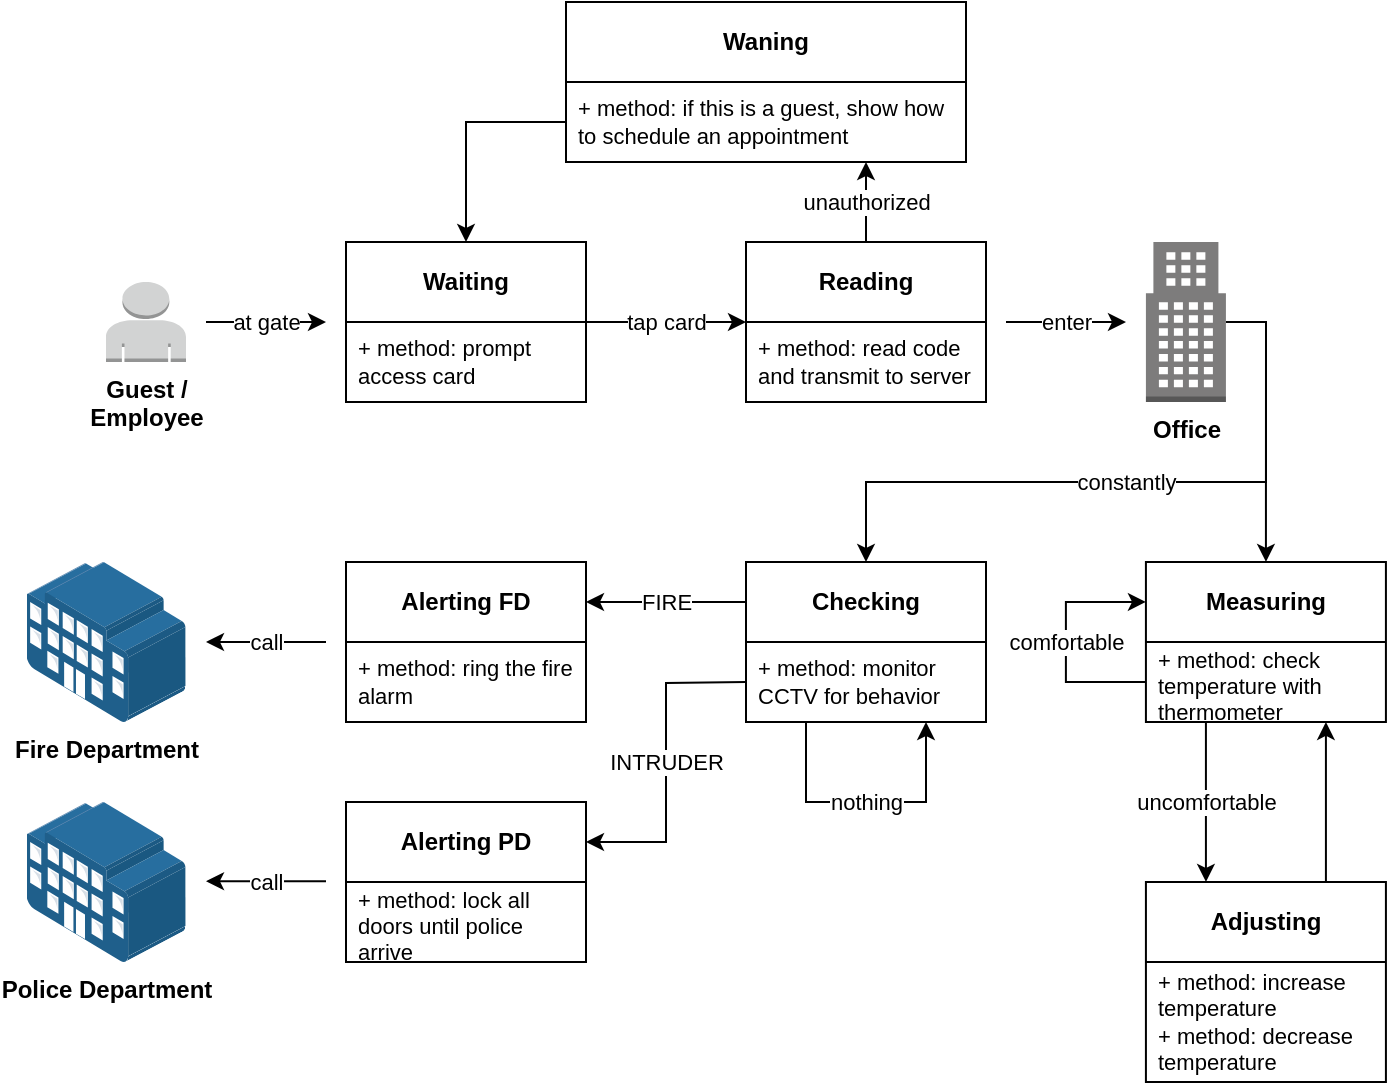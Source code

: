 <mxfile version="21.3.7" type="device">
  <diagram name="Page-1" id="PegbCAvxtDKy3LS30kGw">
    <mxGraphModel dx="1434" dy="782" grid="1" gridSize="10" guides="1" tooltips="1" connect="1" arrows="1" fold="1" page="1" pageScale="1" pageWidth="760" pageHeight="620" math="0" shadow="0">
      <root>
        <mxCell id="0" />
        <mxCell id="1" parent="0" />
        <mxCell id="KzQ01qzbSrYlzVVoxQ3t-6" value="Fire Department" style="image;points=[];aspect=fixed;html=1;align=center;shadow=0;dashed=0;image=img/lib/allied_telesis/buildings/Large_Building.svg;fontStyle=1" parent="1" vertex="1">
          <mxGeometry x="40" y="320" width="80" height="80" as="geometry" />
        </mxCell>
        <mxCell id="abPw-zeLcFvFOWgVPoXH-1" value="tap card" style="edgeStyle=orthogonalEdgeStyle;rounded=0;orthogonalLoop=1;jettySize=auto;html=1;exitX=1;exitY=0.5;exitDx=0;exitDy=0;entryX=0;entryY=0.5;entryDx=0;entryDy=0;" parent="1" source="KzQ01qzbSrYlzVVoxQ3t-15" target="KzQ01qzbSrYlzVVoxQ3t-26" edge="1">
          <mxGeometry relative="1" as="geometry" />
        </mxCell>
        <mxCell id="KzQ01qzbSrYlzVVoxQ3t-15" value="Waiting" style="swimlane;fontStyle=1;childLayout=stackLayout;horizontal=1;startSize=40;fillColor=none;horizontalStack=0;resizeParent=1;resizeParentMax=0;resizeLast=0;collapsible=0;marginBottom=0;whiteSpace=wrap;html=1;" parent="1" vertex="1">
          <mxGeometry x="200" y="160" width="120" height="80" as="geometry">
            <mxRectangle x="70" y="280" width="100" height="30" as="alternateBounds" />
          </mxGeometry>
        </mxCell>
        <mxCell id="KzQ01qzbSrYlzVVoxQ3t-118" value="+ method: prompt access card" style="text;strokeColor=none;fillColor=none;align=left;verticalAlign=middle;spacingLeft=4;spacingRight=4;overflow=hidden;rotatable=0;points=[[0,0.5],[1,0.5]];portConstraint=eastwest;whiteSpace=wrap;html=1;fontSize=11;" parent="KzQ01qzbSrYlzVVoxQ3t-15" vertex="1">
          <mxGeometry y="40" width="120" height="40" as="geometry" />
        </mxCell>
        <mxCell id="KzQ01qzbSrYlzVVoxQ3t-19" value="Guest /&lt;br&gt;Employee" style="outlineConnect=0;dashed=0;verticalLabelPosition=bottom;verticalAlign=top;align=center;html=1;shape=mxgraph.aws3.user;fillColor=#D2D3D3;gradientColor=none;fontStyle=1" parent="1" vertex="1">
          <mxGeometry x="80" y="180" width="40" height="40" as="geometry" />
        </mxCell>
        <mxCell id="abPw-zeLcFvFOWgVPoXH-12" value="unauthorized" style="rounded=0;orthogonalLoop=1;jettySize=auto;html=1;exitX=0.5;exitY=0;exitDx=0;exitDy=0;entryX=0.75;entryY=1;entryDx=0;entryDy=0;" parent="1" source="KzQ01qzbSrYlzVVoxQ3t-26" target="KzQ01qzbSrYlzVVoxQ3t-51" edge="1">
          <mxGeometry relative="1" as="geometry" />
        </mxCell>
        <mxCell id="KzQ01qzbSrYlzVVoxQ3t-26" value="Reading" style="swimlane;fontStyle=1;childLayout=stackLayout;horizontal=1;startSize=40;fillColor=none;horizontalStack=0;resizeParent=1;resizeParentMax=0;resizeLast=0;collapsible=0;marginBottom=0;whiteSpace=wrap;html=1;" parent="1" vertex="1">
          <mxGeometry x="400" y="160" width="120" height="80" as="geometry">
            <mxRectangle x="70" y="280" width="100" height="30" as="alternateBounds" />
          </mxGeometry>
        </mxCell>
        <mxCell id="KzQ01qzbSrYlzVVoxQ3t-134" value="+ method: read code and transmit to server" style="text;strokeColor=none;fillColor=none;align=left;verticalAlign=middle;spacingLeft=4;spacingRight=4;overflow=hidden;rotatable=0;points=[[0,0.5],[1,0.5]];portConstraint=eastwest;whiteSpace=wrap;html=1;fontSize=11;" parent="KzQ01qzbSrYlzVVoxQ3t-26" vertex="1">
          <mxGeometry y="40" width="120" height="40" as="geometry" />
        </mxCell>
        <mxCell id="abPw-zeLcFvFOWgVPoXH-34" style="edgeStyle=orthogonalEdgeStyle;rounded=0;orthogonalLoop=1;jettySize=auto;html=1;exitX=1;exitY=0.5;exitDx=0;exitDy=0;exitPerimeter=0;entryX=0.5;entryY=0;entryDx=0;entryDy=0;" parent="1" source="KzQ01qzbSrYlzVVoxQ3t-45" target="KzQ01qzbSrYlzVVoxQ3t-105" edge="1">
          <mxGeometry relative="1" as="geometry" />
        </mxCell>
        <mxCell id="abPw-zeLcFvFOWgVPoXH-35" value="constantly" style="edgeStyle=orthogonalEdgeStyle;rounded=0;orthogonalLoop=1;jettySize=auto;html=1;exitX=1;exitY=0.5;exitDx=0;exitDy=0;exitPerimeter=0;entryX=0.5;entryY=0;entryDx=0;entryDy=0;" parent="1" source="KzQ01qzbSrYlzVVoxQ3t-45" target="KzQ01qzbSrYlzVVoxQ3t-98" edge="1">
          <mxGeometry relative="1" as="geometry">
            <Array as="points">
              <mxPoint x="660" y="200" />
              <mxPoint x="660" y="280" />
              <mxPoint x="460" y="280" />
            </Array>
          </mxGeometry>
        </mxCell>
        <mxCell id="KzQ01qzbSrYlzVVoxQ3t-45" value="Office" style="outlineConnect=0;dashed=0;verticalLabelPosition=bottom;verticalAlign=top;align=center;html=1;shape=mxgraph.aws3.office_building;fillColor=#7D7C7C;gradientColor=none;fontStyle=1" parent="1" vertex="1">
          <mxGeometry x="599.96" y="160" width="40" height="80" as="geometry" />
        </mxCell>
        <mxCell id="KzQ01qzbSrYlzVVoxQ3t-49" value="at gate" style="endArrow=classic;html=1;rounded=0;" parent="1" edge="1">
          <mxGeometry width="50" height="50" relative="1" as="geometry">
            <mxPoint x="130" y="200" as="sourcePoint" />
            <mxPoint x="190" y="200" as="targetPoint" />
          </mxGeometry>
        </mxCell>
        <mxCell id="KzQ01qzbSrYlzVVoxQ3t-50" value="enter" style="endArrow=classic;html=1;rounded=0;" parent="1" edge="1">
          <mxGeometry width="50" height="50" relative="1" as="geometry">
            <mxPoint x="530" y="200" as="sourcePoint" />
            <mxPoint x="590" y="200" as="targetPoint" />
          </mxGeometry>
        </mxCell>
        <mxCell id="KzQ01qzbSrYlzVVoxQ3t-51" value="Waning" style="swimlane;fontStyle=1;childLayout=stackLayout;horizontal=1;startSize=40;fillColor=none;horizontalStack=0;resizeParent=1;resizeParentMax=0;resizeLast=0;collapsible=0;marginBottom=0;whiteSpace=wrap;html=1;" parent="1" vertex="1">
          <mxGeometry x="310" y="40" width="200" height="80" as="geometry">
            <mxRectangle x="70" y="280" width="100" height="30" as="alternateBounds" />
          </mxGeometry>
        </mxCell>
        <mxCell id="abPw-zeLcFvFOWgVPoXH-13" value="+ method: if this is a guest, show how to schedule an appointment" style="text;strokeColor=none;fillColor=none;align=left;verticalAlign=middle;spacingLeft=4;spacingRight=4;overflow=hidden;rotatable=0;points=[[0,0.5],[1,0.5]];portConstraint=eastwest;whiteSpace=wrap;html=1;fontSize=11;" parent="KzQ01qzbSrYlzVVoxQ3t-51" vertex="1">
          <mxGeometry y="40" width="200" height="40" as="geometry" />
        </mxCell>
        <mxCell id="KzQ01qzbSrYlzVVoxQ3t-63" value="Alerting FD" style="swimlane;fontStyle=1;childLayout=stackLayout;horizontal=1;startSize=40;fillColor=none;horizontalStack=0;resizeParent=1;resizeParentMax=0;resizeLast=0;collapsible=0;marginBottom=0;whiteSpace=wrap;html=1;" parent="1" vertex="1">
          <mxGeometry x="200" y="320" width="120" height="80" as="geometry">
            <mxRectangle x="70" y="280" width="100" height="30" as="alternateBounds" />
          </mxGeometry>
        </mxCell>
        <mxCell id="KzQ01qzbSrYlzVVoxQ3t-65" value="call" style="endArrow=classic;html=1;rounded=0;" parent="1" edge="1">
          <mxGeometry width="50" height="50" relative="1" as="geometry">
            <mxPoint x="190" y="360" as="sourcePoint" />
            <mxPoint x="130" y="360" as="targetPoint" />
          </mxGeometry>
        </mxCell>
        <mxCell id="KzQ01qzbSrYlzVVoxQ3t-93" value="Police Department" style="image;points=[];aspect=fixed;html=1;align=center;shadow=0;dashed=0;image=img/lib/allied_telesis/buildings/Large_Building.svg;fontStyle=1" parent="1" vertex="1">
          <mxGeometry x="40" y="440" width="80" height="80" as="geometry" />
        </mxCell>
        <mxCell id="KzQ01qzbSrYlzVVoxQ3t-94" value="Alerting PD" style="swimlane;fontStyle=1;childLayout=stackLayout;horizontal=1;startSize=40;fillColor=none;horizontalStack=0;resizeParent=1;resizeParentMax=0;resizeLast=0;collapsible=0;marginBottom=0;whiteSpace=wrap;html=1;" parent="1" vertex="1">
          <mxGeometry x="200" y="440" width="120" height="80" as="geometry">
            <mxRectangle x="70" y="280" width="100" height="30" as="alternateBounds" />
          </mxGeometry>
        </mxCell>
        <mxCell id="KzQ01qzbSrYlzVVoxQ3t-95" value="+ method: lock all doors until police arrive" style="text;strokeColor=none;fillColor=none;align=left;verticalAlign=middle;spacingLeft=4;spacingRight=4;overflow=hidden;rotatable=0;points=[[0,0.5],[1,0.5]];portConstraint=eastwest;whiteSpace=wrap;html=1;fontSize=11;" parent="KzQ01qzbSrYlzVVoxQ3t-94" vertex="1">
          <mxGeometry y="40" width="120" height="40" as="geometry" />
        </mxCell>
        <mxCell id="abPw-zeLcFvFOWgVPoXH-17" value="FIRE" style="edgeStyle=orthogonalEdgeStyle;rounded=0;orthogonalLoop=1;jettySize=auto;html=1;exitX=0;exitY=0.25;exitDx=0;exitDy=0;entryX=1;entryY=0.25;entryDx=0;entryDy=0;" parent="1" source="KzQ01qzbSrYlzVVoxQ3t-98" target="KzQ01qzbSrYlzVVoxQ3t-63" edge="1">
          <mxGeometry relative="1" as="geometry" />
        </mxCell>
        <mxCell id="KzQ01qzbSrYlzVVoxQ3t-98" value="Checking" style="swimlane;fontStyle=1;childLayout=stackLayout;horizontal=1;startSize=40;fillColor=none;horizontalStack=0;resizeParent=1;resizeParentMax=0;resizeLast=0;collapsible=0;marginBottom=0;whiteSpace=wrap;html=1;" parent="1" vertex="1">
          <mxGeometry x="400" y="320" width="120" height="80" as="geometry">
            <mxRectangle x="70" y="280" width="100" height="30" as="alternateBounds" />
          </mxGeometry>
        </mxCell>
        <mxCell id="abPw-zeLcFvFOWgVPoXH-29" value="+ method: monitor CCTV for behavior" style="text;strokeColor=none;fillColor=none;align=left;verticalAlign=middle;spacingLeft=4;spacingRight=4;overflow=hidden;rotatable=0;points=[[0,0.5],[1,0.5]];portConstraint=eastwest;whiteSpace=wrap;html=1;fontSize=11;" parent="KzQ01qzbSrYlzVVoxQ3t-98" vertex="1">
          <mxGeometry y="40" width="120" height="40" as="geometry" />
        </mxCell>
        <mxCell id="KzQ01qzbSrYlzVVoxQ3t-113" value="" style="edgeStyle=orthogonalEdgeStyle;rounded=0;orthogonalLoop=1;jettySize=auto;html=1;exitX=0.75;exitY=0;exitDx=0;exitDy=0;entryX=0.75;entryY=1;entryDx=0;entryDy=0;" parent="1" source="KzQ01qzbSrYlzVVoxQ3t-101" target="KzQ01qzbSrYlzVVoxQ3t-105" edge="1">
          <mxGeometry relative="1" as="geometry" />
        </mxCell>
        <mxCell id="KzQ01qzbSrYlzVVoxQ3t-101" value="Adjusting" style="swimlane;fontStyle=1;childLayout=stackLayout;horizontal=1;startSize=40;fillColor=none;horizontalStack=0;resizeParent=1;resizeParentMax=0;resizeLast=0;collapsible=0;marginBottom=0;whiteSpace=wrap;html=1;" parent="1" vertex="1">
          <mxGeometry x="599.96" y="479.95" width="120" height="100" as="geometry">
            <mxRectangle x="70" y="280" width="100" height="30" as="alternateBounds" />
          </mxGeometry>
        </mxCell>
        <mxCell id="KzQ01qzbSrYlzVVoxQ3t-102" value="+ method: increase temperature&lt;br&gt;+ method: decrease temperature" style="text;strokeColor=none;fillColor=none;align=left;verticalAlign=middle;spacingLeft=4;spacingRight=4;overflow=hidden;rotatable=0;points=[[0,0.5],[1,0.5]];portConstraint=eastwest;whiteSpace=wrap;html=1;fontSize=11;" parent="KzQ01qzbSrYlzVVoxQ3t-101" vertex="1">
          <mxGeometry y="40" width="120" height="60" as="geometry" />
        </mxCell>
        <mxCell id="KzQ01qzbSrYlzVVoxQ3t-104" value="uncomfortable" style="rounded=0;orthogonalLoop=1;jettySize=auto;html=1;entryX=0.25;entryY=0;entryDx=0;entryDy=0;exitX=0.25;exitY=1;exitDx=0;exitDy=0;" parent="1" source="KzQ01qzbSrYlzVVoxQ3t-105" target="KzQ01qzbSrYlzVVoxQ3t-101" edge="1">
          <mxGeometry relative="1" as="geometry">
            <mxPoint x="649.96" y="419.95" as="sourcePoint" />
          </mxGeometry>
        </mxCell>
        <mxCell id="KzQ01qzbSrYlzVVoxQ3t-105" value="Measuring" style="swimlane;fontStyle=1;childLayout=stackLayout;horizontal=1;startSize=40;fillColor=none;horizontalStack=0;resizeParent=1;resizeParentMax=0;resizeLast=0;collapsible=0;marginBottom=0;whiteSpace=wrap;html=1;" parent="1" vertex="1">
          <mxGeometry x="599.96" y="319.95" width="120" height="80" as="geometry">
            <mxRectangle x="70" y="280" width="100" height="30" as="alternateBounds" />
          </mxGeometry>
        </mxCell>
        <mxCell id="abPw-zeLcFvFOWgVPoXH-30" value="comfortable" style="edgeStyle=orthogonalEdgeStyle;rounded=0;orthogonalLoop=1;jettySize=auto;html=1;exitX=0;exitY=0.5;exitDx=0;exitDy=0;entryX=0;entryY=0.25;entryDx=0;entryDy=0;" parent="KzQ01qzbSrYlzVVoxQ3t-105" source="KzQ01qzbSrYlzVVoxQ3t-114" target="KzQ01qzbSrYlzVVoxQ3t-105" edge="1">
          <mxGeometry relative="1" as="geometry">
            <Array as="points">
              <mxPoint x="-40" y="60" />
              <mxPoint x="-40" y="20" />
            </Array>
          </mxGeometry>
        </mxCell>
        <mxCell id="KzQ01qzbSrYlzVVoxQ3t-114" value="+ method: check temperature with thermometer" style="text;strokeColor=none;fillColor=none;align=left;verticalAlign=middle;spacingLeft=4;spacingRight=4;overflow=hidden;rotatable=0;points=[[0,0.5],[1,0.5]];portConstraint=eastwest;whiteSpace=wrap;html=1;fontSize=11;" parent="KzQ01qzbSrYlzVVoxQ3t-105" vertex="1">
          <mxGeometry y="40" width="120" height="40" as="geometry" />
        </mxCell>
        <mxCell id="abPw-zeLcFvFOWgVPoXH-10" value="call" style="endArrow=classic;html=1;rounded=0;" parent="1" edge="1">
          <mxGeometry width="50" height="50" relative="1" as="geometry">
            <mxPoint x="190" y="479.57" as="sourcePoint" />
            <mxPoint x="130" y="479.57" as="targetPoint" />
          </mxGeometry>
        </mxCell>
        <mxCell id="abPw-zeLcFvFOWgVPoXH-15" style="edgeStyle=orthogonalEdgeStyle;rounded=0;orthogonalLoop=1;jettySize=auto;html=1;exitX=0;exitY=0.5;exitDx=0;exitDy=0;entryX=0.5;entryY=0;entryDx=0;entryDy=0;" parent="1" source="abPw-zeLcFvFOWgVPoXH-13" target="KzQ01qzbSrYlzVVoxQ3t-15" edge="1">
          <mxGeometry relative="1" as="geometry" />
        </mxCell>
        <mxCell id="abPw-zeLcFvFOWgVPoXH-18" value="+ method: ring the fire alarm" style="text;strokeColor=none;fillColor=none;align=left;verticalAlign=middle;spacingLeft=4;spacingRight=4;overflow=hidden;rotatable=0;points=[[0,0.5],[1,0.5]];portConstraint=eastwest;whiteSpace=wrap;html=1;fontSize=11;" parent="1" vertex="1">
          <mxGeometry x="200" y="360" width="120" height="40" as="geometry" />
        </mxCell>
        <mxCell id="abPw-zeLcFvFOWgVPoXH-20" value="INTRUDER" style="edgeStyle=orthogonalEdgeStyle;rounded=0;orthogonalLoop=1;jettySize=auto;html=1;exitX=0;exitY=0.5;exitDx=0;exitDy=0;entryX=1;entryY=0.25;entryDx=0;entryDy=0;" parent="1" target="KzQ01qzbSrYlzVVoxQ3t-94" edge="1">
          <mxGeometry relative="1" as="geometry">
            <mxPoint x="400" y="380" as="sourcePoint" />
          </mxGeometry>
        </mxCell>
        <mxCell id="abPw-zeLcFvFOWgVPoXH-28" value="nothing" style="edgeStyle=orthogonalEdgeStyle;rounded=0;orthogonalLoop=1;jettySize=auto;html=1;exitX=0.25;exitY=1;exitDx=0;exitDy=0;entryX=0.75;entryY=1;entryDx=0;entryDy=0;" parent="1" source="KzQ01qzbSrYlzVVoxQ3t-98" target="KzQ01qzbSrYlzVVoxQ3t-98" edge="1">
          <mxGeometry relative="1" as="geometry">
            <Array as="points">
              <mxPoint x="430" y="440" />
              <mxPoint x="490" y="440" />
            </Array>
          </mxGeometry>
        </mxCell>
      </root>
    </mxGraphModel>
  </diagram>
</mxfile>
